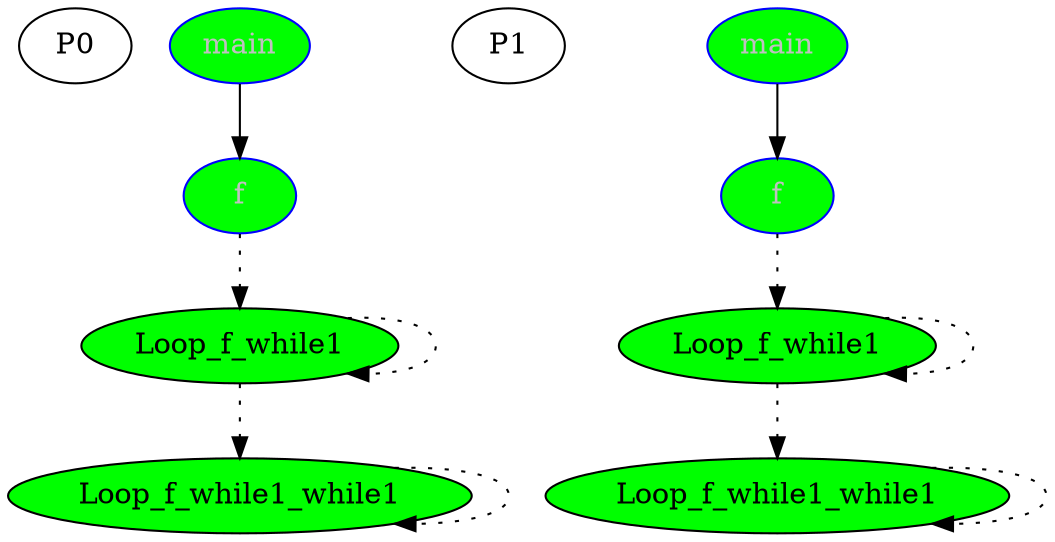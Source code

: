 digraph G{
subgraph G0{ 
side0[label = P0]
node[color = black];
Loop_f_while1_while10[label = "Loop_f_while1_while1",fontcolor = "black"];
main0[label = "main",fontcolor = "grey"];
f0[label = "f",fontcolor = "grey"];
Loop_f_while10[label = "Loop_f_while1",fontcolor = "black"];
Loop_f_while1_while10[shape = "ellipse",  style = "filled", fillcolor = "green"]
main0[shape = "ellipse", color = "blue", style = "filled", fillcolor = "green"]
f0[shape = "ellipse", color = "blue", style = "filled", fillcolor = "green"]
Loop_f_while10[shape = "ellipse",  style = "filled", fillcolor = "green"]
Loop_f_while1_while10->Loop_f_while1_while10[style = dotted]
Loop_f_while10->Loop_f_while1_while10[style = dotted]
main0->f0
f0->Loop_f_while10[style = dotted]
Loop_f_while10->Loop_f_while10[style = dotted]
}
subgraph G1{ 
side1[label = P1]
node[color = black];
Loop_f_while1_while11[label = "Loop_f_while1_while1",fontcolor = "black"];
main1[label = "main",fontcolor = "grey"];
f1[label = "f",fontcolor = "grey"];
Loop_f_while11[label = "Loop_f_while1",fontcolor = "black"];
Loop_f_while1_while11[shape = "ellipse",  style = "filled", fillcolor = "green"]
main1[shape = "ellipse", color = "blue", style = "filled", fillcolor = "green"]
f1[shape = "ellipse", color = "blue", style = "filled", fillcolor = "green"]
Loop_f_while11[shape = "ellipse",  style = "filled", fillcolor = "green"]
Loop_f_while1_while11->Loop_f_while1_while11[style = dotted]
Loop_f_while11->Loop_f_while1_while11[style = dotted]
main1->f1
f1->Loop_f_while11[style = dotted]
Loop_f_while11->Loop_f_while11[style = dotted]
}
}
